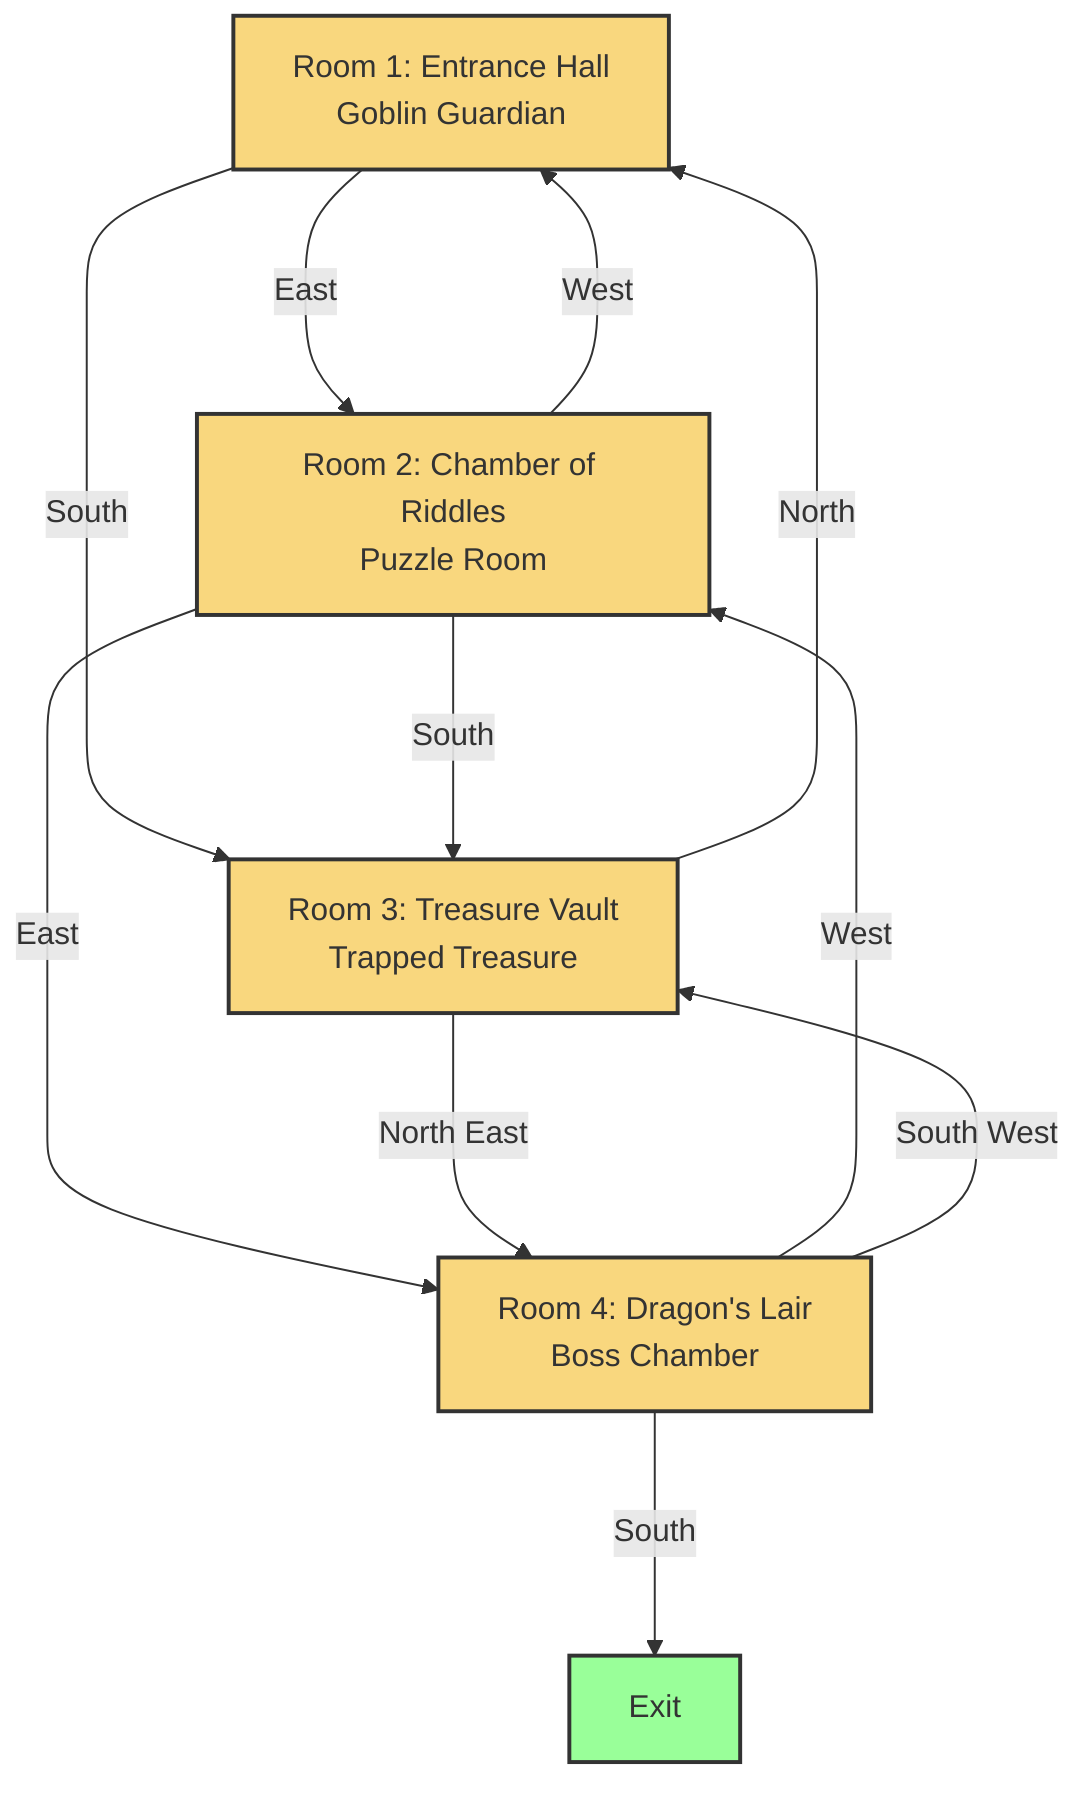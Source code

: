 graph TD
    classDef room fill:#f9d77e,stroke:#333,stroke-width:2px
    classDef exit fill:#99ff99,stroke:#333,stroke-width:2px
    
    R1[Room 1: Entrance Hall<br>Goblin Guardian]
    R2[Room 2: Chamber of Riddles<br>Puzzle Room]
    R3[Room 3: Treasure Vault<br>Trapped Treasure]
    R4[Room 4: Dragon's Lair<br>Boss Chamber]
    E[Exit]
    
    R1 --->|"East"| R2
    R1 --->|"South"| R3

    R2 --->|"West"| R1
    R2 --->|"South"| R3
    R2 --->|"East"| R4

    R3 --->|"North"| R1
    R3 --->|"North East"| R4

    R4 --->|"West"| R2
    R4 --->|"South West"| R3
    R4 --->|"South"| E
    
    class R1,R2,R3,R4 room
    class E exit